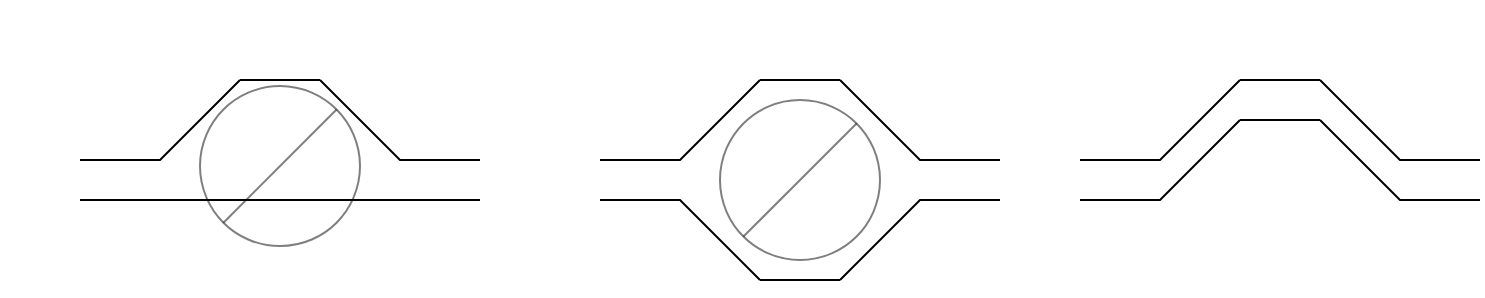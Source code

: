 <mxfile version="24.4.8" type="github">
  <diagram name="Seite-1" id="YIvKsryhZ54xBkxZvCv_">
    <mxGraphModel dx="1114" dy="693" grid="1" gridSize="10" guides="1" tooltips="1" connect="1" arrows="1" fold="1" page="1" pageScale="1" pageWidth="827" pageHeight="1169" math="0" shadow="0">
      <root>
        <mxCell id="0" />
        <mxCell id="1" parent="0" />
        <mxCell id="MSmUebf_AgZp7Cxn_abH-7" value="" style="group" parent="1" vertex="1" connectable="0">
          <mxGeometry y="60.004" width="280" height="123.051" as="geometry" />
        </mxCell>
        <mxCell id="MSmUebf_AgZp7Cxn_abH-45" value="" style="shape=lineEllipse;line=vertical;perimeter=ellipsePerimeter;whiteSpace=wrap;html=1;backgroundOutline=1;strokeOpacity=50;rotation=45;fillOpacity=100;" parent="MSmUebf_AgZp7Cxn_abH-7" vertex="1">
          <mxGeometry x="100" y="43.056" width="80" height="80" as="geometry" />
        </mxCell>
        <mxCell id="MSmUebf_AgZp7Cxn_abH-1" value="" style="endArrow=none;html=1;rounded=0;" parent="MSmUebf_AgZp7Cxn_abH-7" edge="1">
          <mxGeometry width="50" height="50" relative="1" as="geometry">
            <mxPoint x="40" y="79.996" as="sourcePoint" />
            <mxPoint x="120" y="39.996" as="targetPoint" />
            <Array as="points">
              <mxPoint x="80" y="79.996" />
            </Array>
          </mxGeometry>
        </mxCell>
        <mxCell id="MSmUebf_AgZp7Cxn_abH-2" value="" style="endArrow=none;html=1;rounded=0;" parent="MSmUebf_AgZp7Cxn_abH-7" edge="1">
          <mxGeometry width="50" height="50" relative="1" as="geometry">
            <mxPoint x="120" y="39.996" as="sourcePoint" />
            <mxPoint x="160" y="39.996" as="targetPoint" />
          </mxGeometry>
        </mxCell>
        <mxCell id="MSmUebf_AgZp7Cxn_abH-4" value="" style="endArrow=none;html=1;rounded=0;" parent="MSmUebf_AgZp7Cxn_abH-7" edge="1">
          <mxGeometry width="50" height="50" relative="1" as="geometry">
            <mxPoint x="240" y="79.996" as="sourcePoint" />
            <mxPoint x="160" y="39.996" as="targetPoint" />
            <Array as="points">
              <mxPoint x="200" y="79.996" />
            </Array>
          </mxGeometry>
        </mxCell>
        <mxCell id="MSmUebf_AgZp7Cxn_abH-5" value="" style="endArrow=none;html=1;rounded=0;" parent="MSmUebf_AgZp7Cxn_abH-7" edge="1">
          <mxGeometry width="50" height="50" relative="1" as="geometry">
            <mxPoint x="40" y="99.996" as="sourcePoint" />
            <mxPoint x="240" y="99.996" as="targetPoint" />
          </mxGeometry>
        </mxCell>
        <mxCell id="MSmUebf_AgZp7Cxn_abH-26" value="" style="endArrow=none;html=1;rounded=0;" parent="1" edge="1">
          <mxGeometry width="50" height="50" relative="1" as="geometry">
            <mxPoint x="300" y="140" as="sourcePoint" />
            <mxPoint x="380" y="100" as="targetPoint" />
            <Array as="points">
              <mxPoint x="340" y="140" />
            </Array>
          </mxGeometry>
        </mxCell>
        <mxCell id="MSmUebf_AgZp7Cxn_abH-27" value="" style="endArrow=none;html=1;rounded=0;" parent="1" edge="1">
          <mxGeometry width="50" height="50" relative="1" as="geometry">
            <mxPoint x="380" y="100.0" as="sourcePoint" />
            <mxPoint x="420" y="100.0" as="targetPoint" />
          </mxGeometry>
        </mxCell>
        <mxCell id="MSmUebf_AgZp7Cxn_abH-28" value="" style="endArrow=none;html=1;rounded=0;" parent="1" edge="1">
          <mxGeometry width="50" height="50" relative="1" as="geometry">
            <mxPoint x="500" y="140" as="sourcePoint" />
            <mxPoint x="420" y="100" as="targetPoint" />
            <Array as="points">
              <mxPoint x="460" y="140" />
            </Array>
          </mxGeometry>
        </mxCell>
        <mxCell id="MSmUebf_AgZp7Cxn_abH-30" value="" style="endArrow=none;html=1;rounded=0;" parent="1" edge="1">
          <mxGeometry width="50" height="50" relative="1" as="geometry">
            <mxPoint x="540" y="140" as="sourcePoint" />
            <mxPoint x="620" y="100" as="targetPoint" />
            <Array as="points">
              <mxPoint x="580" y="140" />
            </Array>
          </mxGeometry>
        </mxCell>
        <mxCell id="MSmUebf_AgZp7Cxn_abH-31" value="" style="endArrow=none;html=1;rounded=0;" parent="1" edge="1">
          <mxGeometry width="50" height="50" relative="1" as="geometry">
            <mxPoint x="620" y="100.0" as="sourcePoint" />
            <mxPoint x="660" y="100.0" as="targetPoint" />
          </mxGeometry>
        </mxCell>
        <mxCell id="MSmUebf_AgZp7Cxn_abH-32" value="" style="endArrow=none;html=1;rounded=0;" parent="1" edge="1">
          <mxGeometry width="50" height="50" relative="1" as="geometry">
            <mxPoint x="740" y="140" as="sourcePoint" />
            <mxPoint x="660" y="100" as="targetPoint" />
            <Array as="points">
              <mxPoint x="700" y="140" />
            </Array>
          </mxGeometry>
        </mxCell>
        <mxCell id="MSmUebf_AgZp7Cxn_abH-37" value="" style="group;rotation=-180;" parent="1" vertex="1" connectable="0">
          <mxGeometry x="300" y="160" width="200" height="40" as="geometry" />
        </mxCell>
        <mxCell id="MSmUebf_AgZp7Cxn_abH-34" value="" style="endArrow=none;html=1;rounded=0;" parent="MSmUebf_AgZp7Cxn_abH-37" edge="1">
          <mxGeometry width="50" height="50" relative="1" as="geometry">
            <mxPoint x="200" as="sourcePoint" />
            <mxPoint x="120" y="40" as="targetPoint" />
            <Array as="points">
              <mxPoint x="160" />
            </Array>
          </mxGeometry>
        </mxCell>
        <mxCell id="MSmUebf_AgZp7Cxn_abH-35" value="" style="endArrow=none;html=1;rounded=0;" parent="MSmUebf_AgZp7Cxn_abH-37" edge="1">
          <mxGeometry width="50" height="50" relative="1" as="geometry">
            <mxPoint x="120" y="40" as="sourcePoint" />
            <mxPoint x="80" y="40" as="targetPoint" />
          </mxGeometry>
        </mxCell>
        <mxCell id="MSmUebf_AgZp7Cxn_abH-36" value="" style="endArrow=none;html=1;rounded=0;" parent="MSmUebf_AgZp7Cxn_abH-37" edge="1">
          <mxGeometry width="50" height="50" relative="1" as="geometry">
            <mxPoint as="sourcePoint" />
            <mxPoint x="80" y="40" as="targetPoint" />
            <Array as="points">
              <mxPoint x="40" />
            </Array>
          </mxGeometry>
        </mxCell>
        <mxCell id="MSmUebf_AgZp7Cxn_abH-42" value="" style="endArrow=none;html=1;rounded=0;" parent="1" edge="1">
          <mxGeometry width="50" height="50" relative="1" as="geometry">
            <mxPoint x="540" y="160" as="sourcePoint" />
            <mxPoint x="620" y="120" as="targetPoint" />
            <Array as="points">
              <mxPoint x="580" y="160" />
            </Array>
          </mxGeometry>
        </mxCell>
        <mxCell id="MSmUebf_AgZp7Cxn_abH-43" value="" style="endArrow=none;html=1;rounded=0;" parent="1" edge="1">
          <mxGeometry width="50" height="50" relative="1" as="geometry">
            <mxPoint x="620" y="120.0" as="sourcePoint" />
            <mxPoint x="660" y="120.0" as="targetPoint" />
          </mxGeometry>
        </mxCell>
        <mxCell id="MSmUebf_AgZp7Cxn_abH-44" value="" style="endArrow=none;html=1;rounded=0;" parent="1" edge="1">
          <mxGeometry width="50" height="50" relative="1" as="geometry">
            <mxPoint x="740" y="160" as="sourcePoint" />
            <mxPoint x="660" y="120" as="targetPoint" />
            <Array as="points">
              <mxPoint x="700" y="160" />
            </Array>
          </mxGeometry>
        </mxCell>
        <mxCell id="MSmUebf_AgZp7Cxn_abH-46" value="" style="shape=lineEllipse;line=vertical;perimeter=ellipsePerimeter;whiteSpace=wrap;html=1;backgroundOutline=1;strokeOpacity=50;rotation=45;" parent="1" vertex="1">
          <mxGeometry x="360" y="110" width="80" height="80" as="geometry" />
        </mxCell>
        <mxCell id="MSmUebf_AgZp7Cxn_abH-47" value="" style="shape=image;html=1;verticalAlign=top;verticalLabelPosition=bottom;labelBackgroundColor=#ffffff;imageAspect=0;aspect=fixed;image=https://cdn2.iconfinder.com/data/icons/navigation-set-arrows-part-two/32/Check-128.png;fillOpacity=50;strokeOpacity=15;" parent="1" vertex="1">
          <mxGeometry x="600" y="122" width="78" height="78" as="geometry" />
        </mxCell>
      </root>
    </mxGraphModel>
  </diagram>
</mxfile>
